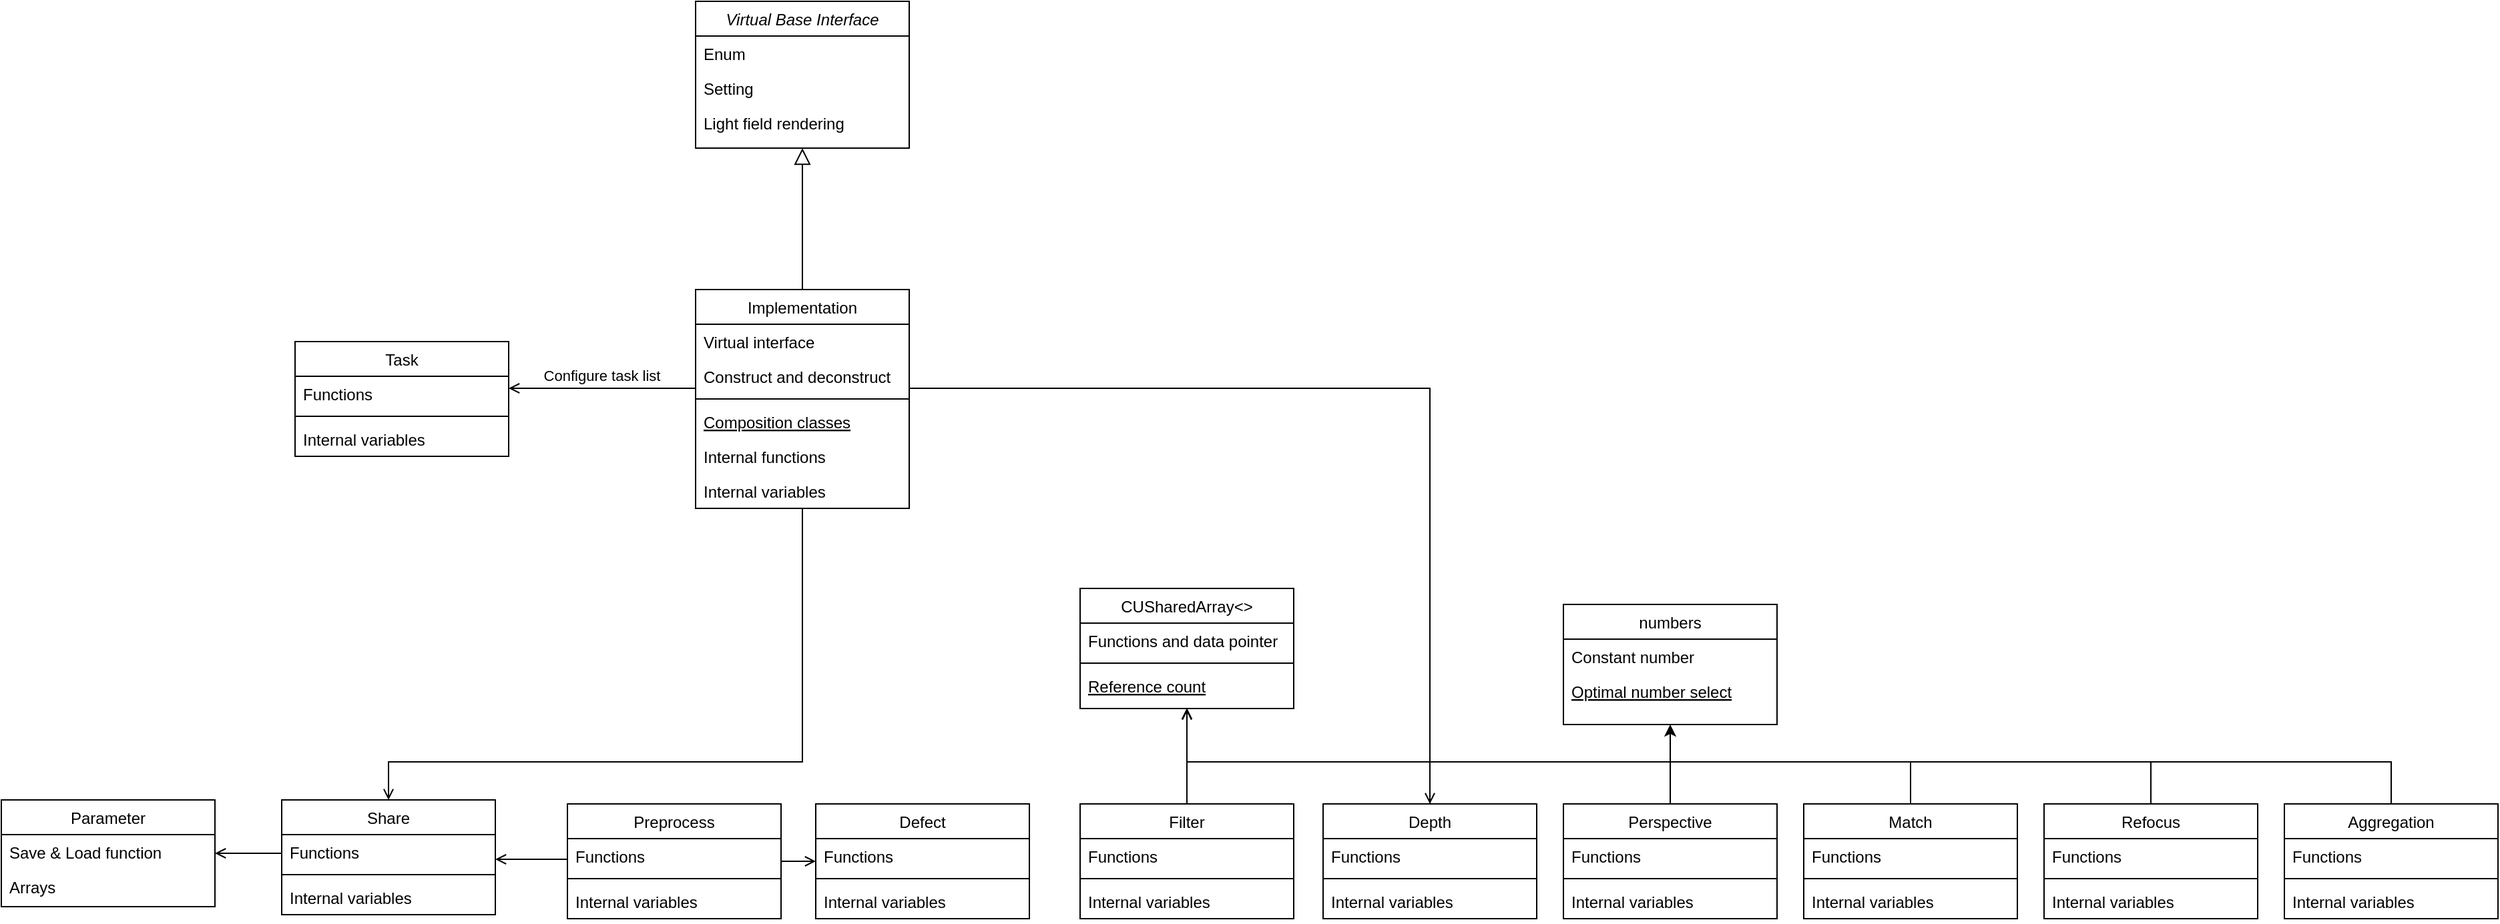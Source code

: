 <mxfile version="14.2.4" type="github">
  <diagram id="C5RBs43oDa-KdzZeNtuy" name="Page-1">
    <mxGraphModel dx="2249" dy="762" grid="1" gridSize="10" guides="1" tooltips="1" connect="1" arrows="1" fold="1" page="1" pageScale="1" pageWidth="827" pageHeight="1169" math="0" shadow="0">
      <root>
        <mxCell id="WIyWlLk6GJQsqaUBKTNV-0" />
        <mxCell id="WIyWlLk6GJQsqaUBKTNV-1" parent="WIyWlLk6GJQsqaUBKTNV-0" />
        <mxCell id="zkfFHV4jXpPFQw0GAbJ--0" value="Virtual Base Interface" style="swimlane;fontStyle=2;align=center;verticalAlign=top;childLayout=stackLayout;horizontal=1;startSize=26;horizontalStack=0;resizeParent=1;resizeLast=0;collapsible=1;marginBottom=0;rounded=0;shadow=0;strokeWidth=1;swimlaneLine=1;" parent="WIyWlLk6GJQsqaUBKTNV-1" vertex="1">
          <mxGeometry x="220" y="120" width="160" height="110" as="geometry">
            <mxRectangle x="220" y="120" width="160" height="26" as="alternateBounds" />
          </mxGeometry>
        </mxCell>
        <mxCell id="zkfFHV4jXpPFQw0GAbJ--1" value="Enum" style="text;align=left;verticalAlign=top;spacingLeft=4;spacingRight=4;overflow=hidden;rotatable=0;points=[[0,0.5],[1,0.5]];portConstraint=eastwest;" parent="zkfFHV4jXpPFQw0GAbJ--0" vertex="1">
          <mxGeometry y="26" width="160" height="26" as="geometry" />
        </mxCell>
        <mxCell id="zkfFHV4jXpPFQw0GAbJ--2" value="Setting" style="text;align=left;verticalAlign=top;spacingLeft=4;spacingRight=4;overflow=hidden;rotatable=0;points=[[0,0.5],[1,0.5]];portConstraint=eastwest;rounded=0;shadow=0;html=0;" parent="zkfFHV4jXpPFQw0GAbJ--0" vertex="1">
          <mxGeometry y="52" width="160" height="26" as="geometry" />
        </mxCell>
        <mxCell id="zkfFHV4jXpPFQw0GAbJ--3" value="Light field rendering" style="text;align=left;verticalAlign=top;spacingLeft=4;spacingRight=4;overflow=hidden;rotatable=0;points=[[0,0.5],[1,0.5]];portConstraint=eastwest;rounded=0;shadow=0;html=0;" parent="zkfFHV4jXpPFQw0GAbJ--0" vertex="1">
          <mxGeometry y="78" width="160" height="26" as="geometry" />
        </mxCell>
        <mxCell id="zkfFHV4jXpPFQw0GAbJ--6" value="Implementation" style="swimlane;fontStyle=0;align=center;verticalAlign=top;childLayout=stackLayout;horizontal=1;startSize=26;horizontalStack=0;resizeParent=1;resizeLast=0;collapsible=1;marginBottom=0;rounded=0;shadow=0;strokeWidth=1;" parent="WIyWlLk6GJQsqaUBKTNV-1" vertex="1">
          <mxGeometry x="220" y="336" width="160" height="164" as="geometry">
            <mxRectangle x="130" y="380" width="160" height="26" as="alternateBounds" />
          </mxGeometry>
        </mxCell>
        <mxCell id="zkfFHV4jXpPFQw0GAbJ--7" value="Virtual interface" style="text;align=left;verticalAlign=top;spacingLeft=4;spacingRight=4;overflow=hidden;rotatable=0;points=[[0,0.5],[1,0.5]];portConstraint=eastwest;" parent="zkfFHV4jXpPFQw0GAbJ--6" vertex="1">
          <mxGeometry y="26" width="160" height="26" as="geometry" />
        </mxCell>
        <mxCell id="zkfFHV4jXpPFQw0GAbJ--8" value="Construct and deconstruct" style="text;align=left;verticalAlign=top;spacingLeft=4;spacingRight=4;overflow=hidden;rotatable=0;points=[[0,0.5],[1,0.5]];portConstraint=eastwest;rounded=0;shadow=0;html=0;" parent="zkfFHV4jXpPFQw0GAbJ--6" vertex="1">
          <mxGeometry y="52" width="160" height="26" as="geometry" />
        </mxCell>
        <mxCell id="zkfFHV4jXpPFQw0GAbJ--9" value="" style="line;html=1;strokeWidth=1;align=left;verticalAlign=middle;spacingTop=-1;spacingLeft=3;spacingRight=3;rotatable=0;labelPosition=right;points=[];portConstraint=eastwest;" parent="zkfFHV4jXpPFQw0GAbJ--6" vertex="1">
          <mxGeometry y="78" width="160" height="8" as="geometry" />
        </mxCell>
        <mxCell id="zkfFHV4jXpPFQw0GAbJ--10" value="Composition classes" style="text;align=left;verticalAlign=top;spacingLeft=4;spacingRight=4;overflow=hidden;rotatable=0;points=[[0,0.5],[1,0.5]];portConstraint=eastwest;fontStyle=4" parent="zkfFHV4jXpPFQw0GAbJ--6" vertex="1">
          <mxGeometry y="86" width="160" height="26" as="geometry" />
        </mxCell>
        <mxCell id="zkfFHV4jXpPFQw0GAbJ--11" value="Internal functions" style="text;align=left;verticalAlign=top;spacingLeft=4;spacingRight=4;overflow=hidden;rotatable=0;points=[[0,0.5],[1,0.5]];portConstraint=eastwest;" parent="zkfFHV4jXpPFQw0GAbJ--6" vertex="1">
          <mxGeometry y="112" width="160" height="26" as="geometry" />
        </mxCell>
        <mxCell id="XajBwcwbZhVmDrCdSM4y-0" value="Internal variables" style="text;align=left;verticalAlign=top;spacingLeft=4;spacingRight=4;overflow=hidden;rotatable=0;points=[[0,0.5],[1,0.5]];portConstraint=eastwest;" vertex="1" parent="zkfFHV4jXpPFQw0GAbJ--6">
          <mxGeometry y="138" width="160" height="26" as="geometry" />
        </mxCell>
        <mxCell id="zkfFHV4jXpPFQw0GAbJ--12" value="" style="endArrow=block;endSize=10;endFill=0;shadow=0;strokeWidth=1;rounded=0;edgeStyle=elbowEdgeStyle;elbow=vertical;" parent="WIyWlLk6GJQsqaUBKTNV-1" source="zkfFHV4jXpPFQw0GAbJ--6" target="zkfFHV4jXpPFQw0GAbJ--0" edge="1">
          <mxGeometry width="160" relative="1" as="geometry">
            <mxPoint x="200" y="203" as="sourcePoint" />
            <mxPoint x="200" y="203" as="targetPoint" />
          </mxGeometry>
        </mxCell>
        <mxCell id="zkfFHV4jXpPFQw0GAbJ--13" value="Filter" style="swimlane;fontStyle=0;align=center;verticalAlign=top;childLayout=stackLayout;horizontal=1;startSize=26;horizontalStack=0;resizeParent=1;resizeLast=0;collapsible=1;marginBottom=0;rounded=0;shadow=0;strokeWidth=1;" parent="WIyWlLk6GJQsqaUBKTNV-1" vertex="1">
          <mxGeometry x="508" y="721.5" width="160" height="86" as="geometry">
            <mxRectangle x="340" y="380" width="170" height="26" as="alternateBounds" />
          </mxGeometry>
        </mxCell>
        <mxCell id="zkfFHV4jXpPFQw0GAbJ--14" value="Functions" style="text;align=left;verticalAlign=top;spacingLeft=4;spacingRight=4;overflow=hidden;rotatable=0;points=[[0,0.5],[1,0.5]];portConstraint=eastwest;" parent="zkfFHV4jXpPFQw0GAbJ--13" vertex="1">
          <mxGeometry y="26" width="160" height="26" as="geometry" />
        </mxCell>
        <mxCell id="zkfFHV4jXpPFQw0GAbJ--15" value="" style="line;html=1;strokeWidth=1;align=left;verticalAlign=middle;spacingTop=-1;spacingLeft=3;spacingRight=3;rotatable=0;labelPosition=right;points=[];portConstraint=eastwest;" parent="zkfFHV4jXpPFQw0GAbJ--13" vertex="1">
          <mxGeometry y="52" width="160" height="8" as="geometry" />
        </mxCell>
        <mxCell id="XajBwcwbZhVmDrCdSM4y-14" value="Internal variables" style="text;align=left;verticalAlign=top;spacingLeft=4;spacingRight=4;overflow=hidden;rotatable=0;points=[[0,0.5],[1,0.5]];portConstraint=eastwest;" vertex="1" parent="zkfFHV4jXpPFQw0GAbJ--13">
          <mxGeometry y="60" width="160" height="26" as="geometry" />
        </mxCell>
        <mxCell id="zkfFHV4jXpPFQw0GAbJ--26" value="" style="endArrow=open;shadow=0;strokeWidth=1;rounded=0;endFill=1;edgeStyle=elbowEdgeStyle;elbow=vertical;" parent="WIyWlLk6GJQsqaUBKTNV-1" source="XajBwcwbZhVmDrCdSM4y-47" target="XajBwcwbZhVmDrCdSM4y-55" edge="1">
          <mxGeometry x="0.5" y="41" relative="1" as="geometry">
            <mxPoint x="-234" y="73.5" as="sourcePoint" />
            <mxPoint x="-74" y="73.5" as="targetPoint" />
            <mxPoint x="-40" y="32" as="offset" />
          </mxGeometry>
        </mxCell>
        <mxCell id="XajBwcwbZhVmDrCdSM4y-1" value="CUSharedArray&lt;&gt;" style="swimlane;fontStyle=0;align=center;verticalAlign=top;childLayout=stackLayout;horizontal=1;startSize=26;horizontalStack=0;resizeParent=1;resizeLast=0;collapsible=1;marginBottom=0;rounded=0;shadow=0;strokeWidth=1;" vertex="1" parent="WIyWlLk6GJQsqaUBKTNV-1">
          <mxGeometry x="508" y="560" width="160" height="90" as="geometry">
            <mxRectangle x="130" y="380" width="160" height="26" as="alternateBounds" />
          </mxGeometry>
        </mxCell>
        <mxCell id="XajBwcwbZhVmDrCdSM4y-2" value="Functions and data pointer" style="text;align=left;verticalAlign=top;spacingLeft=4;spacingRight=4;overflow=hidden;rotatable=0;points=[[0,0.5],[1,0.5]];portConstraint=eastwest;" vertex="1" parent="XajBwcwbZhVmDrCdSM4y-1">
          <mxGeometry y="26" width="160" height="26" as="geometry" />
        </mxCell>
        <mxCell id="XajBwcwbZhVmDrCdSM4y-4" value="" style="line;html=1;strokeWidth=1;align=left;verticalAlign=middle;spacingTop=-1;spacingLeft=3;spacingRight=3;rotatable=0;labelPosition=right;points=[];portConstraint=eastwest;" vertex="1" parent="XajBwcwbZhVmDrCdSM4y-1">
          <mxGeometry y="52" width="160" height="8" as="geometry" />
        </mxCell>
        <mxCell id="XajBwcwbZhVmDrCdSM4y-5" value="Reference count" style="text;align=left;verticalAlign=top;spacingLeft=4;spacingRight=4;overflow=hidden;rotatable=0;points=[[0,0.5],[1,0.5]];portConstraint=eastwest;fontStyle=4" vertex="1" parent="XajBwcwbZhVmDrCdSM4y-1">
          <mxGeometry y="60" width="160" height="26" as="geometry" />
        </mxCell>
        <mxCell id="XajBwcwbZhVmDrCdSM4y-8" value="numbers" style="swimlane;fontStyle=0;align=center;verticalAlign=top;childLayout=stackLayout;horizontal=1;startSize=26;horizontalStack=0;resizeParent=1;resizeLast=0;collapsible=1;marginBottom=0;rounded=0;shadow=0;strokeWidth=1;" vertex="1" parent="WIyWlLk6GJQsqaUBKTNV-1">
          <mxGeometry x="870" y="572" width="160" height="90" as="geometry">
            <mxRectangle x="130" y="380" width="160" height="26" as="alternateBounds" />
          </mxGeometry>
        </mxCell>
        <mxCell id="XajBwcwbZhVmDrCdSM4y-9" value="Constant number" style="text;align=left;verticalAlign=top;spacingLeft=4;spacingRight=4;overflow=hidden;rotatable=0;points=[[0,0.5],[1,0.5]];portConstraint=eastwest;" vertex="1" parent="XajBwcwbZhVmDrCdSM4y-8">
          <mxGeometry y="26" width="160" height="26" as="geometry" />
        </mxCell>
        <mxCell id="XajBwcwbZhVmDrCdSM4y-11" value="Optimal number select" style="text;align=left;verticalAlign=top;spacingLeft=4;spacingRight=4;overflow=hidden;rotatable=0;points=[[0,0.5],[1,0.5]];portConstraint=eastwest;fontStyle=4" vertex="1" parent="XajBwcwbZhVmDrCdSM4y-8">
          <mxGeometry y="52" width="160" height="26" as="geometry" />
        </mxCell>
        <mxCell id="XajBwcwbZhVmDrCdSM4y-19" value="Aggregation" style="swimlane;fontStyle=0;align=center;verticalAlign=top;childLayout=stackLayout;horizontal=1;startSize=26;horizontalStack=0;resizeParent=1;resizeLast=0;collapsible=1;marginBottom=0;rounded=0;shadow=0;strokeWidth=1;" vertex="1" parent="WIyWlLk6GJQsqaUBKTNV-1">
          <mxGeometry x="1410" y="721.5" width="160" height="86" as="geometry">
            <mxRectangle x="340" y="380" width="170" height="26" as="alternateBounds" />
          </mxGeometry>
        </mxCell>
        <mxCell id="XajBwcwbZhVmDrCdSM4y-20" value="Functions" style="text;align=left;verticalAlign=top;spacingLeft=4;spacingRight=4;overflow=hidden;rotatable=0;points=[[0,0.5],[1,0.5]];portConstraint=eastwest;" vertex="1" parent="XajBwcwbZhVmDrCdSM4y-19">
          <mxGeometry y="26" width="160" height="26" as="geometry" />
        </mxCell>
        <mxCell id="XajBwcwbZhVmDrCdSM4y-21" value="" style="line;html=1;strokeWidth=1;align=left;verticalAlign=middle;spacingTop=-1;spacingLeft=3;spacingRight=3;rotatable=0;labelPosition=right;points=[];portConstraint=eastwest;" vertex="1" parent="XajBwcwbZhVmDrCdSM4y-19">
          <mxGeometry y="52" width="160" height="8" as="geometry" />
        </mxCell>
        <mxCell id="XajBwcwbZhVmDrCdSM4y-22" value="Internal variables" style="text;align=left;verticalAlign=top;spacingLeft=4;spacingRight=4;overflow=hidden;rotatable=0;points=[[0,0.5],[1,0.5]];portConstraint=eastwest;" vertex="1" parent="XajBwcwbZhVmDrCdSM4y-19">
          <mxGeometry y="60" width="160" height="26" as="geometry" />
        </mxCell>
        <mxCell id="XajBwcwbZhVmDrCdSM4y-23" value="Defect" style="swimlane;fontStyle=0;align=center;verticalAlign=top;childLayout=stackLayout;horizontal=1;startSize=26;horizontalStack=0;resizeParent=1;resizeLast=0;collapsible=1;marginBottom=0;rounded=0;shadow=0;strokeWidth=1;" vertex="1" parent="WIyWlLk6GJQsqaUBKTNV-1">
          <mxGeometry x="310" y="721.5" width="160" height="86" as="geometry">
            <mxRectangle x="340" y="380" width="170" height="26" as="alternateBounds" />
          </mxGeometry>
        </mxCell>
        <mxCell id="XajBwcwbZhVmDrCdSM4y-24" value="Functions" style="text;align=left;verticalAlign=top;spacingLeft=4;spacingRight=4;overflow=hidden;rotatable=0;points=[[0,0.5],[1,0.5]];portConstraint=eastwest;" vertex="1" parent="XajBwcwbZhVmDrCdSM4y-23">
          <mxGeometry y="26" width="160" height="26" as="geometry" />
        </mxCell>
        <mxCell id="XajBwcwbZhVmDrCdSM4y-25" value="" style="line;html=1;strokeWidth=1;align=left;verticalAlign=middle;spacingTop=-1;spacingLeft=3;spacingRight=3;rotatable=0;labelPosition=right;points=[];portConstraint=eastwest;" vertex="1" parent="XajBwcwbZhVmDrCdSM4y-23">
          <mxGeometry y="52" width="160" height="8" as="geometry" />
        </mxCell>
        <mxCell id="XajBwcwbZhVmDrCdSM4y-26" value="Internal variables" style="text;align=left;verticalAlign=top;spacingLeft=4;spacingRight=4;overflow=hidden;rotatable=0;points=[[0,0.5],[1,0.5]];portConstraint=eastwest;" vertex="1" parent="XajBwcwbZhVmDrCdSM4y-23">
          <mxGeometry y="60" width="160" height="26" as="geometry" />
        </mxCell>
        <mxCell id="XajBwcwbZhVmDrCdSM4y-27" value="Depth" style="swimlane;fontStyle=0;align=center;verticalAlign=top;childLayout=stackLayout;horizontal=1;startSize=26;horizontalStack=0;resizeParent=1;resizeLast=0;collapsible=1;marginBottom=0;rounded=0;shadow=0;strokeWidth=1;" vertex="1" parent="WIyWlLk6GJQsqaUBKTNV-1">
          <mxGeometry x="690" y="721.5" width="160" height="86" as="geometry">
            <mxRectangle x="340" y="380" width="170" height="26" as="alternateBounds" />
          </mxGeometry>
        </mxCell>
        <mxCell id="XajBwcwbZhVmDrCdSM4y-28" value="Functions" style="text;align=left;verticalAlign=top;spacingLeft=4;spacingRight=4;overflow=hidden;rotatable=0;points=[[0,0.5],[1,0.5]];portConstraint=eastwest;" vertex="1" parent="XajBwcwbZhVmDrCdSM4y-27">
          <mxGeometry y="26" width="160" height="26" as="geometry" />
        </mxCell>
        <mxCell id="XajBwcwbZhVmDrCdSM4y-29" value="" style="line;html=1;strokeWidth=1;align=left;verticalAlign=middle;spacingTop=-1;spacingLeft=3;spacingRight=3;rotatable=0;labelPosition=right;points=[];portConstraint=eastwest;" vertex="1" parent="XajBwcwbZhVmDrCdSM4y-27">
          <mxGeometry y="52" width="160" height="8" as="geometry" />
        </mxCell>
        <mxCell id="XajBwcwbZhVmDrCdSM4y-30" value="Internal variables" style="text;align=left;verticalAlign=top;spacingLeft=4;spacingRight=4;overflow=hidden;rotatable=0;points=[[0,0.5],[1,0.5]];portConstraint=eastwest;" vertex="1" parent="XajBwcwbZhVmDrCdSM4y-27">
          <mxGeometry y="60" width="160" height="26" as="geometry" />
        </mxCell>
        <mxCell id="XajBwcwbZhVmDrCdSM4y-31" value="Match" style="swimlane;fontStyle=0;align=center;verticalAlign=top;childLayout=stackLayout;horizontal=1;startSize=26;horizontalStack=0;resizeParent=1;resizeLast=0;collapsible=1;marginBottom=0;rounded=0;shadow=0;strokeWidth=1;" vertex="1" parent="WIyWlLk6GJQsqaUBKTNV-1">
          <mxGeometry x="1050" y="721.5" width="160" height="86" as="geometry">
            <mxRectangle x="340" y="380" width="170" height="26" as="alternateBounds" />
          </mxGeometry>
        </mxCell>
        <mxCell id="XajBwcwbZhVmDrCdSM4y-32" value="Functions" style="text;align=left;verticalAlign=top;spacingLeft=4;spacingRight=4;overflow=hidden;rotatable=0;points=[[0,0.5],[1,0.5]];portConstraint=eastwest;" vertex="1" parent="XajBwcwbZhVmDrCdSM4y-31">
          <mxGeometry y="26" width="160" height="26" as="geometry" />
        </mxCell>
        <mxCell id="XajBwcwbZhVmDrCdSM4y-33" value="" style="line;html=1;strokeWidth=1;align=left;verticalAlign=middle;spacingTop=-1;spacingLeft=3;spacingRight=3;rotatable=0;labelPosition=right;points=[];portConstraint=eastwest;" vertex="1" parent="XajBwcwbZhVmDrCdSM4y-31">
          <mxGeometry y="52" width="160" height="8" as="geometry" />
        </mxCell>
        <mxCell id="XajBwcwbZhVmDrCdSM4y-34" value="Internal variables" style="text;align=left;verticalAlign=top;spacingLeft=4;spacingRight=4;overflow=hidden;rotatable=0;points=[[0,0.5],[1,0.5]];portConstraint=eastwest;" vertex="1" parent="XajBwcwbZhVmDrCdSM4y-31">
          <mxGeometry y="60" width="160" height="26" as="geometry" />
        </mxCell>
        <mxCell id="XajBwcwbZhVmDrCdSM4y-35" value="Perspective" style="swimlane;fontStyle=0;align=center;verticalAlign=top;childLayout=stackLayout;horizontal=1;startSize=26;horizontalStack=0;resizeParent=1;resizeLast=0;collapsible=1;marginBottom=0;rounded=0;shadow=0;strokeWidth=1;" vertex="1" parent="WIyWlLk6GJQsqaUBKTNV-1">
          <mxGeometry x="870" y="721.5" width="160" height="86" as="geometry">
            <mxRectangle x="340" y="380" width="170" height="26" as="alternateBounds" />
          </mxGeometry>
        </mxCell>
        <mxCell id="XajBwcwbZhVmDrCdSM4y-36" value="Functions" style="text;align=left;verticalAlign=top;spacingLeft=4;spacingRight=4;overflow=hidden;rotatable=0;points=[[0,0.5],[1,0.5]];portConstraint=eastwest;" vertex="1" parent="XajBwcwbZhVmDrCdSM4y-35">
          <mxGeometry y="26" width="160" height="26" as="geometry" />
        </mxCell>
        <mxCell id="XajBwcwbZhVmDrCdSM4y-37" value="" style="line;html=1;strokeWidth=1;align=left;verticalAlign=middle;spacingTop=-1;spacingLeft=3;spacingRight=3;rotatable=0;labelPosition=right;points=[];portConstraint=eastwest;" vertex="1" parent="XajBwcwbZhVmDrCdSM4y-35">
          <mxGeometry y="52" width="160" height="8" as="geometry" />
        </mxCell>
        <mxCell id="XajBwcwbZhVmDrCdSM4y-38" value="Internal variables" style="text;align=left;verticalAlign=top;spacingLeft=4;spacingRight=4;overflow=hidden;rotatable=0;points=[[0,0.5],[1,0.5]];portConstraint=eastwest;" vertex="1" parent="XajBwcwbZhVmDrCdSM4y-35">
          <mxGeometry y="60" width="160" height="26" as="geometry" />
        </mxCell>
        <mxCell id="XajBwcwbZhVmDrCdSM4y-39" value="Preprocess" style="swimlane;fontStyle=0;align=center;verticalAlign=top;childLayout=stackLayout;horizontal=1;startSize=26;horizontalStack=0;resizeParent=1;resizeLast=0;collapsible=1;marginBottom=0;rounded=0;shadow=0;strokeWidth=1;" vertex="1" parent="WIyWlLk6GJQsqaUBKTNV-1">
          <mxGeometry x="124" y="721.5" width="160" height="86" as="geometry">
            <mxRectangle x="340" y="380" width="170" height="26" as="alternateBounds" />
          </mxGeometry>
        </mxCell>
        <mxCell id="XajBwcwbZhVmDrCdSM4y-40" value="Functions" style="text;align=left;verticalAlign=top;spacingLeft=4;spacingRight=4;overflow=hidden;rotatable=0;points=[[0,0.5],[1,0.5]];portConstraint=eastwest;" vertex="1" parent="XajBwcwbZhVmDrCdSM4y-39">
          <mxGeometry y="26" width="160" height="26" as="geometry" />
        </mxCell>
        <mxCell id="XajBwcwbZhVmDrCdSM4y-41" value="" style="line;html=1;strokeWidth=1;align=left;verticalAlign=middle;spacingTop=-1;spacingLeft=3;spacingRight=3;rotatable=0;labelPosition=right;points=[];portConstraint=eastwest;" vertex="1" parent="XajBwcwbZhVmDrCdSM4y-39">
          <mxGeometry y="52" width="160" height="8" as="geometry" />
        </mxCell>
        <mxCell id="XajBwcwbZhVmDrCdSM4y-42" value="Internal variables" style="text;align=left;verticalAlign=top;spacingLeft=4;spacingRight=4;overflow=hidden;rotatable=0;points=[[0,0.5],[1,0.5]];portConstraint=eastwest;" vertex="1" parent="XajBwcwbZhVmDrCdSM4y-39">
          <mxGeometry y="60" width="160" height="26" as="geometry" />
        </mxCell>
        <mxCell id="XajBwcwbZhVmDrCdSM4y-43" value="Refocus" style="swimlane;fontStyle=0;align=center;verticalAlign=top;childLayout=stackLayout;horizontal=1;startSize=26;horizontalStack=0;resizeParent=1;resizeLast=0;collapsible=1;marginBottom=0;rounded=0;shadow=0;strokeWidth=1;" vertex="1" parent="WIyWlLk6GJQsqaUBKTNV-1">
          <mxGeometry x="1230" y="721.5" width="160" height="86" as="geometry">
            <mxRectangle x="340" y="380" width="170" height="26" as="alternateBounds" />
          </mxGeometry>
        </mxCell>
        <mxCell id="XajBwcwbZhVmDrCdSM4y-44" value="Functions" style="text;align=left;verticalAlign=top;spacingLeft=4;spacingRight=4;overflow=hidden;rotatable=0;points=[[0,0.5],[1,0.5]];portConstraint=eastwest;" vertex="1" parent="XajBwcwbZhVmDrCdSM4y-43">
          <mxGeometry y="26" width="160" height="26" as="geometry" />
        </mxCell>
        <mxCell id="XajBwcwbZhVmDrCdSM4y-45" value="" style="line;html=1;strokeWidth=1;align=left;verticalAlign=middle;spacingTop=-1;spacingLeft=3;spacingRight=3;rotatable=0;labelPosition=right;points=[];portConstraint=eastwest;" vertex="1" parent="XajBwcwbZhVmDrCdSM4y-43">
          <mxGeometry y="52" width="160" height="8" as="geometry" />
        </mxCell>
        <mxCell id="XajBwcwbZhVmDrCdSM4y-46" value="Internal variables" style="text;align=left;verticalAlign=top;spacingLeft=4;spacingRight=4;overflow=hidden;rotatable=0;points=[[0,0.5],[1,0.5]];portConstraint=eastwest;" vertex="1" parent="XajBwcwbZhVmDrCdSM4y-43">
          <mxGeometry y="60" width="160" height="26" as="geometry" />
        </mxCell>
        <mxCell id="XajBwcwbZhVmDrCdSM4y-47" value="Share" style="swimlane;fontStyle=0;align=center;verticalAlign=top;childLayout=stackLayout;horizontal=1;startSize=26;horizontalStack=0;resizeParent=1;resizeLast=0;collapsible=1;marginBottom=0;rounded=0;shadow=0;strokeWidth=1;" vertex="1" parent="WIyWlLk6GJQsqaUBKTNV-1">
          <mxGeometry x="-90" y="718.5" width="160" height="86" as="geometry">
            <mxRectangle x="340" y="380" width="170" height="26" as="alternateBounds" />
          </mxGeometry>
        </mxCell>
        <mxCell id="XajBwcwbZhVmDrCdSM4y-48" value="Functions" style="text;align=left;verticalAlign=top;spacingLeft=4;spacingRight=4;overflow=hidden;rotatable=0;points=[[0,0.5],[1,0.5]];portConstraint=eastwest;" vertex="1" parent="XajBwcwbZhVmDrCdSM4y-47">
          <mxGeometry y="26" width="160" height="26" as="geometry" />
        </mxCell>
        <mxCell id="XajBwcwbZhVmDrCdSM4y-49" value="" style="line;html=1;strokeWidth=1;align=left;verticalAlign=middle;spacingTop=-1;spacingLeft=3;spacingRight=3;rotatable=0;labelPosition=right;points=[];portConstraint=eastwest;" vertex="1" parent="XajBwcwbZhVmDrCdSM4y-47">
          <mxGeometry y="52" width="160" height="8" as="geometry" />
        </mxCell>
        <mxCell id="XajBwcwbZhVmDrCdSM4y-50" value="Internal variables" style="text;align=left;verticalAlign=top;spacingLeft=4;spacingRight=4;overflow=hidden;rotatable=0;points=[[0,0.5],[1,0.5]];portConstraint=eastwest;" vertex="1" parent="XajBwcwbZhVmDrCdSM4y-47">
          <mxGeometry y="60" width="160" height="26" as="geometry" />
        </mxCell>
        <mxCell id="XajBwcwbZhVmDrCdSM4y-51" value="Task" style="swimlane;fontStyle=0;align=center;verticalAlign=top;childLayout=stackLayout;horizontal=1;startSize=26;horizontalStack=0;resizeParent=1;resizeLast=0;collapsible=1;marginBottom=0;rounded=0;shadow=0;strokeWidth=1;" vertex="1" parent="WIyWlLk6GJQsqaUBKTNV-1">
          <mxGeometry x="-80" y="375" width="160" height="86" as="geometry">
            <mxRectangle x="340" y="380" width="170" height="26" as="alternateBounds" />
          </mxGeometry>
        </mxCell>
        <mxCell id="XajBwcwbZhVmDrCdSM4y-52" value="Functions" style="text;align=left;verticalAlign=top;spacingLeft=4;spacingRight=4;overflow=hidden;rotatable=0;points=[[0,0.5],[1,0.5]];portConstraint=eastwest;" vertex="1" parent="XajBwcwbZhVmDrCdSM4y-51">
          <mxGeometry y="26" width="160" height="26" as="geometry" />
        </mxCell>
        <mxCell id="XajBwcwbZhVmDrCdSM4y-53" value="" style="line;html=1;strokeWidth=1;align=left;verticalAlign=middle;spacingTop=-1;spacingLeft=3;spacingRight=3;rotatable=0;labelPosition=right;points=[];portConstraint=eastwest;" vertex="1" parent="XajBwcwbZhVmDrCdSM4y-51">
          <mxGeometry y="52" width="160" height="8" as="geometry" />
        </mxCell>
        <mxCell id="XajBwcwbZhVmDrCdSM4y-54" value="Internal variables" style="text;align=left;verticalAlign=top;spacingLeft=4;spacingRight=4;overflow=hidden;rotatable=0;points=[[0,0.5],[1,0.5]];portConstraint=eastwest;" vertex="1" parent="XajBwcwbZhVmDrCdSM4y-51">
          <mxGeometry y="60" width="160" height="26" as="geometry" />
        </mxCell>
        <mxCell id="XajBwcwbZhVmDrCdSM4y-55" value="Parameter" style="swimlane;fontStyle=0;align=center;verticalAlign=top;childLayout=stackLayout;horizontal=1;startSize=26;horizontalStack=0;resizeParent=1;resizeLast=0;collapsible=1;marginBottom=0;rounded=0;shadow=0;strokeWidth=1;" vertex="1" parent="WIyWlLk6GJQsqaUBKTNV-1">
          <mxGeometry x="-300" y="718.5" width="160" height="80" as="geometry">
            <mxRectangle x="550" y="140" width="160" height="26" as="alternateBounds" />
          </mxGeometry>
        </mxCell>
        <mxCell id="XajBwcwbZhVmDrCdSM4y-56" value="Save &amp; Load function" style="text;align=left;verticalAlign=top;spacingLeft=4;spacingRight=4;overflow=hidden;rotatable=0;points=[[0,0.5],[1,0.5]];portConstraint=eastwest;" vertex="1" parent="XajBwcwbZhVmDrCdSM4y-55">
          <mxGeometry y="26" width="160" height="26" as="geometry" />
        </mxCell>
        <mxCell id="XajBwcwbZhVmDrCdSM4y-57" value="Arrays" style="text;align=left;verticalAlign=top;spacingLeft=4;spacingRight=4;overflow=hidden;rotatable=0;points=[[0,0.5],[1,0.5]];portConstraint=eastwest;rounded=0;shadow=0;html=0;" vertex="1" parent="XajBwcwbZhVmDrCdSM4y-55">
          <mxGeometry y="52" width="160" height="26" as="geometry" />
        </mxCell>
        <mxCell id="XajBwcwbZhVmDrCdSM4y-64" value="" style="endArrow=open;shadow=0;strokeWidth=1;rounded=0;endFill=1;edgeStyle=elbowEdgeStyle;elbow=vertical;" edge="1" parent="WIyWlLk6GJQsqaUBKTNV-1" source="XajBwcwbZhVmDrCdSM4y-39" target="XajBwcwbZhVmDrCdSM4y-47">
          <mxGeometry x="0.5" y="41" relative="1" as="geometry">
            <mxPoint x="600" y="891.444" as="sourcePoint" />
            <mxPoint x="627" y="891.444" as="targetPoint" />
            <mxPoint x="-40" y="32" as="offset" />
          </mxGeometry>
        </mxCell>
        <mxCell id="XajBwcwbZhVmDrCdSM4y-65" value="" style="endArrow=open;shadow=0;strokeWidth=1;rounded=0;endFill=1;edgeStyle=elbowEdgeStyle;elbow=vertical;" edge="1" parent="WIyWlLk6GJQsqaUBKTNV-1" source="zkfFHV4jXpPFQw0GAbJ--13" target="XajBwcwbZhVmDrCdSM4y-1">
          <mxGeometry x="0.5" y="41" relative="1" as="geometry">
            <mxPoint x="810" y="889.857" as="sourcePoint" />
            <mxPoint x="837" y="889.857" as="targetPoint" />
            <mxPoint x="-40" y="32" as="offset" />
            <Array as="points" />
          </mxGeometry>
        </mxCell>
        <mxCell id="XajBwcwbZhVmDrCdSM4y-69" value="" style="endArrow=open;shadow=0;strokeWidth=1;rounded=0;endFill=1;edgeStyle=elbowEdgeStyle;elbow=vertical;" edge="1" parent="WIyWlLk6GJQsqaUBKTNV-1" source="XajBwcwbZhVmDrCdSM4y-27" target="XajBwcwbZhVmDrCdSM4y-1">
          <mxGeometry x="0.5" y="41" relative="1" as="geometry">
            <mxPoint x="650" y="625" as="sourcePoint" />
            <mxPoint x="500" y="625" as="targetPoint" />
            <mxPoint x="-40" y="32" as="offset" />
            <Array as="points">
              <mxPoint x="680" y="690" />
            </Array>
          </mxGeometry>
        </mxCell>
        <mxCell id="XajBwcwbZhVmDrCdSM4y-70" value="" style="endArrow=open;shadow=0;strokeWidth=1;rounded=0;endFill=1;edgeStyle=elbowEdgeStyle;elbow=vertical;" edge="1" parent="WIyWlLk6GJQsqaUBKTNV-1" source="zkfFHV4jXpPFQw0GAbJ--6" target="XajBwcwbZhVmDrCdSM4y-47">
          <mxGeometry x="0.5" y="41" relative="1" as="geometry">
            <mxPoint x="650" y="625" as="sourcePoint" />
            <mxPoint x="500" y="625" as="targetPoint" />
            <mxPoint x="-40" y="32" as="offset" />
            <Array as="points">
              <mxPoint x="140" y="690" />
            </Array>
          </mxGeometry>
        </mxCell>
        <mxCell id="XajBwcwbZhVmDrCdSM4y-71" value="" style="endArrow=open;shadow=0;strokeWidth=1;rounded=0;endFill=1;edgeStyle=elbowEdgeStyle;elbow=vertical;" edge="1" parent="WIyWlLk6GJQsqaUBKTNV-1" source="XajBwcwbZhVmDrCdSM4y-39" target="XajBwcwbZhVmDrCdSM4y-23">
          <mxGeometry x="0.5" y="41" relative="1" as="geometry">
            <mxPoint x="440" y="626.5" as="sourcePoint" />
            <mxPoint x="290" y="626.5" as="targetPoint" />
            <mxPoint x="-40" y="32" as="offset" />
          </mxGeometry>
        </mxCell>
        <mxCell id="XajBwcwbZhVmDrCdSM4y-78" value="" style="endArrow=open;shadow=0;strokeWidth=1;rounded=0;endFill=1;edgeStyle=elbowEdgeStyle;elbow=vertical;" edge="1" parent="WIyWlLk6GJQsqaUBKTNV-1" source="XajBwcwbZhVmDrCdSM4y-35" target="XajBwcwbZhVmDrCdSM4y-1">
          <mxGeometry x="0.5" y="41" relative="1" as="geometry">
            <mxPoint x="790" y="730" as="sourcePoint" />
            <mxPoint x="420" y="670" as="targetPoint" />
            <mxPoint x="-40" y="32" as="offset" />
            <Array as="points">
              <mxPoint x="680" y="690" />
            </Array>
          </mxGeometry>
        </mxCell>
        <mxCell id="XajBwcwbZhVmDrCdSM4y-79" value="" style="endArrow=open;shadow=0;strokeWidth=1;rounded=0;endFill=1;edgeStyle=elbowEdgeStyle;elbow=vertical;" edge="1" parent="WIyWlLk6GJQsqaUBKTNV-1" source="XajBwcwbZhVmDrCdSM4y-31" target="XajBwcwbZhVmDrCdSM4y-1">
          <mxGeometry x="0.5" y="41" relative="1" as="geometry">
            <mxPoint x="970" y="730" as="sourcePoint" />
            <mxPoint x="420" y="670" as="targetPoint" />
            <mxPoint x="-40" y="32" as="offset" />
            <Array as="points">
              <mxPoint x="780" y="690" />
            </Array>
          </mxGeometry>
        </mxCell>
        <mxCell id="XajBwcwbZhVmDrCdSM4y-80" value="" style="endArrow=open;shadow=0;strokeWidth=1;rounded=0;endFill=1;edgeStyle=elbowEdgeStyle;elbow=vertical;" edge="1" parent="WIyWlLk6GJQsqaUBKTNV-1" source="XajBwcwbZhVmDrCdSM4y-43" target="XajBwcwbZhVmDrCdSM4y-1">
          <mxGeometry x="0.5" y="41" relative="1" as="geometry">
            <mxPoint x="980" y="740" as="sourcePoint" />
            <mxPoint x="430" y="680" as="targetPoint" />
            <mxPoint x="-40" y="32" as="offset" />
            <Array as="points">
              <mxPoint x="860" y="690" />
            </Array>
          </mxGeometry>
        </mxCell>
        <mxCell id="XajBwcwbZhVmDrCdSM4y-81" value="" style="endArrow=open;shadow=0;strokeWidth=1;rounded=0;endFill=1;edgeStyle=elbowEdgeStyle;elbow=vertical;" edge="1" parent="WIyWlLk6GJQsqaUBKTNV-1" source="XajBwcwbZhVmDrCdSM4y-19" target="XajBwcwbZhVmDrCdSM4y-1">
          <mxGeometry x="0.5" y="41" relative="1" as="geometry">
            <mxPoint x="1180" y="710" as="sourcePoint" />
            <mxPoint x="440" y="690" as="targetPoint" />
            <mxPoint x="-40" y="32" as="offset" />
            <Array as="points">
              <mxPoint x="588" y="690" />
            </Array>
          </mxGeometry>
        </mxCell>
        <mxCell id="XajBwcwbZhVmDrCdSM4y-82" value="" style="endArrow=classic;html=1;" edge="1" parent="WIyWlLk6GJQsqaUBKTNV-1" source="XajBwcwbZhVmDrCdSM4y-35" target="XajBwcwbZhVmDrCdSM4y-8">
          <mxGeometry width="50" height="50" relative="1" as="geometry">
            <mxPoint x="770" y="740" as="sourcePoint" />
            <mxPoint x="820" y="690" as="targetPoint" />
          </mxGeometry>
        </mxCell>
        <mxCell id="XajBwcwbZhVmDrCdSM4y-83" value="Configure task list" style="endArrow=open;shadow=0;strokeWidth=1;rounded=0;endFill=1;edgeStyle=elbowEdgeStyle;elbow=vertical;" edge="1" parent="WIyWlLk6GJQsqaUBKTNV-1" source="zkfFHV4jXpPFQw0GAbJ--6" target="XajBwcwbZhVmDrCdSM4y-51">
          <mxGeometry y="-10" relative="1" as="geometry">
            <mxPoint x="310" y="510" as="sourcePoint" />
            <mxPoint x="150" y="727" as="targetPoint" />
            <mxPoint as="offset" />
            <Array as="points">
              <mxPoint x="150" y="410" />
            </Array>
          </mxGeometry>
        </mxCell>
        <mxCell id="XajBwcwbZhVmDrCdSM4y-84" value="" style="endArrow=open;shadow=0;strokeWidth=1;rounded=0;endFill=1;edgeStyle=elbowEdgeStyle;elbow=vertical;" edge="1" parent="WIyWlLk6GJQsqaUBKTNV-1" source="zkfFHV4jXpPFQw0GAbJ--6" target="XajBwcwbZhVmDrCdSM4y-27">
          <mxGeometry y="-10" relative="1" as="geometry">
            <mxPoint x="230" y="420" as="sourcePoint" />
            <mxPoint x="90" y="420" as="targetPoint" />
            <mxPoint as="offset" />
            <Array as="points">
              <mxPoint x="640" y="410" />
            </Array>
          </mxGeometry>
        </mxCell>
      </root>
    </mxGraphModel>
  </diagram>
</mxfile>

